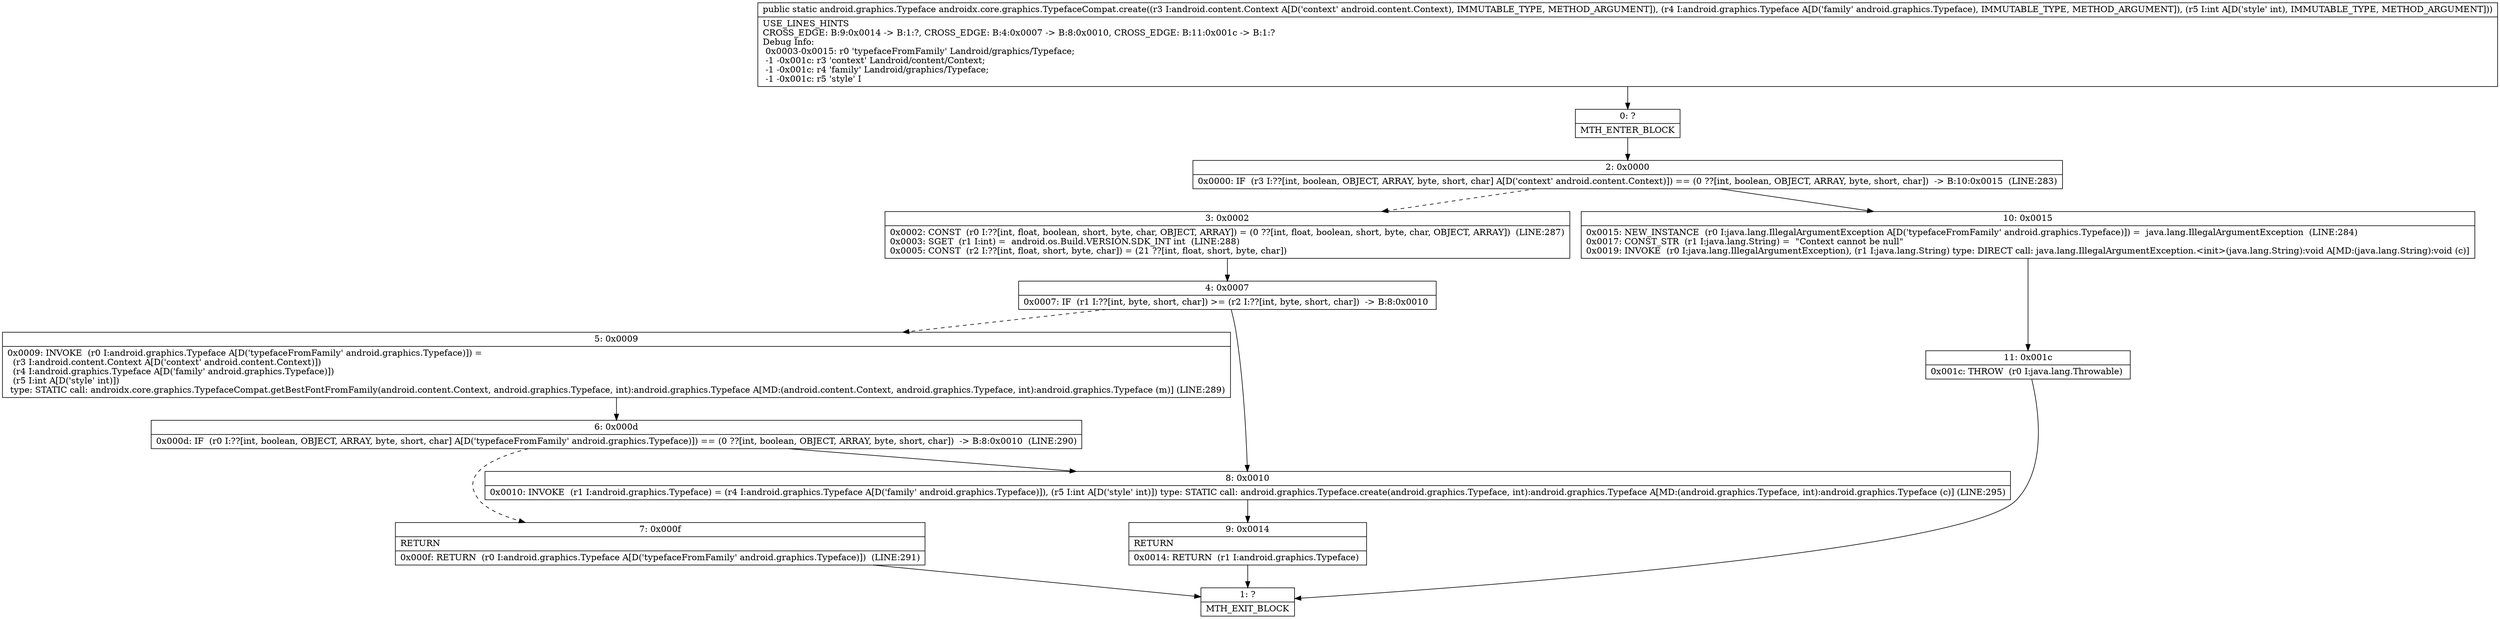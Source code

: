 digraph "CFG forandroidx.core.graphics.TypefaceCompat.create(Landroid\/content\/Context;Landroid\/graphics\/Typeface;I)Landroid\/graphics\/Typeface;" {
Node_0 [shape=record,label="{0\:\ ?|MTH_ENTER_BLOCK\l}"];
Node_2 [shape=record,label="{2\:\ 0x0000|0x0000: IF  (r3 I:??[int, boolean, OBJECT, ARRAY, byte, short, char] A[D('context' android.content.Context)]) == (0 ??[int, boolean, OBJECT, ARRAY, byte, short, char])  \-\> B:10:0x0015  (LINE:283)\l}"];
Node_3 [shape=record,label="{3\:\ 0x0002|0x0002: CONST  (r0 I:??[int, float, boolean, short, byte, char, OBJECT, ARRAY]) = (0 ??[int, float, boolean, short, byte, char, OBJECT, ARRAY])  (LINE:287)\l0x0003: SGET  (r1 I:int) =  android.os.Build.VERSION.SDK_INT int  (LINE:288)\l0x0005: CONST  (r2 I:??[int, float, short, byte, char]) = (21 ??[int, float, short, byte, char]) \l}"];
Node_4 [shape=record,label="{4\:\ 0x0007|0x0007: IF  (r1 I:??[int, byte, short, char]) \>= (r2 I:??[int, byte, short, char])  \-\> B:8:0x0010 \l}"];
Node_5 [shape=record,label="{5\:\ 0x0009|0x0009: INVOKE  (r0 I:android.graphics.Typeface A[D('typefaceFromFamily' android.graphics.Typeface)]) = \l  (r3 I:android.content.Context A[D('context' android.content.Context)])\l  (r4 I:android.graphics.Typeface A[D('family' android.graphics.Typeface)])\l  (r5 I:int A[D('style' int)])\l type: STATIC call: androidx.core.graphics.TypefaceCompat.getBestFontFromFamily(android.content.Context, android.graphics.Typeface, int):android.graphics.Typeface A[MD:(android.content.Context, android.graphics.Typeface, int):android.graphics.Typeface (m)] (LINE:289)\l}"];
Node_6 [shape=record,label="{6\:\ 0x000d|0x000d: IF  (r0 I:??[int, boolean, OBJECT, ARRAY, byte, short, char] A[D('typefaceFromFamily' android.graphics.Typeface)]) == (0 ??[int, boolean, OBJECT, ARRAY, byte, short, char])  \-\> B:8:0x0010  (LINE:290)\l}"];
Node_7 [shape=record,label="{7\:\ 0x000f|RETURN\l|0x000f: RETURN  (r0 I:android.graphics.Typeface A[D('typefaceFromFamily' android.graphics.Typeface)])  (LINE:291)\l}"];
Node_1 [shape=record,label="{1\:\ ?|MTH_EXIT_BLOCK\l}"];
Node_8 [shape=record,label="{8\:\ 0x0010|0x0010: INVOKE  (r1 I:android.graphics.Typeface) = (r4 I:android.graphics.Typeface A[D('family' android.graphics.Typeface)]), (r5 I:int A[D('style' int)]) type: STATIC call: android.graphics.Typeface.create(android.graphics.Typeface, int):android.graphics.Typeface A[MD:(android.graphics.Typeface, int):android.graphics.Typeface (c)] (LINE:295)\l}"];
Node_9 [shape=record,label="{9\:\ 0x0014|RETURN\l|0x0014: RETURN  (r1 I:android.graphics.Typeface) \l}"];
Node_10 [shape=record,label="{10\:\ 0x0015|0x0015: NEW_INSTANCE  (r0 I:java.lang.IllegalArgumentException A[D('typefaceFromFamily' android.graphics.Typeface)]) =  java.lang.IllegalArgumentException  (LINE:284)\l0x0017: CONST_STR  (r1 I:java.lang.String) =  \"Context cannot be null\" \l0x0019: INVOKE  (r0 I:java.lang.IllegalArgumentException), (r1 I:java.lang.String) type: DIRECT call: java.lang.IllegalArgumentException.\<init\>(java.lang.String):void A[MD:(java.lang.String):void (c)]\l}"];
Node_11 [shape=record,label="{11\:\ 0x001c|0x001c: THROW  (r0 I:java.lang.Throwable) \l}"];
MethodNode[shape=record,label="{public static android.graphics.Typeface androidx.core.graphics.TypefaceCompat.create((r3 I:android.content.Context A[D('context' android.content.Context), IMMUTABLE_TYPE, METHOD_ARGUMENT]), (r4 I:android.graphics.Typeface A[D('family' android.graphics.Typeface), IMMUTABLE_TYPE, METHOD_ARGUMENT]), (r5 I:int A[D('style' int), IMMUTABLE_TYPE, METHOD_ARGUMENT]))  | USE_LINES_HINTS\lCROSS_EDGE: B:9:0x0014 \-\> B:1:?, CROSS_EDGE: B:4:0x0007 \-\> B:8:0x0010, CROSS_EDGE: B:11:0x001c \-\> B:1:?\lDebug Info:\l  0x0003\-0x0015: r0 'typefaceFromFamily' Landroid\/graphics\/Typeface;\l  \-1 \-0x001c: r3 'context' Landroid\/content\/Context;\l  \-1 \-0x001c: r4 'family' Landroid\/graphics\/Typeface;\l  \-1 \-0x001c: r5 'style' I\l}"];
MethodNode -> Node_0;Node_0 -> Node_2;
Node_2 -> Node_3[style=dashed];
Node_2 -> Node_10;
Node_3 -> Node_4;
Node_4 -> Node_5[style=dashed];
Node_4 -> Node_8;
Node_5 -> Node_6;
Node_6 -> Node_7[style=dashed];
Node_6 -> Node_8;
Node_7 -> Node_1;
Node_8 -> Node_9;
Node_9 -> Node_1;
Node_10 -> Node_11;
Node_11 -> Node_1;
}

